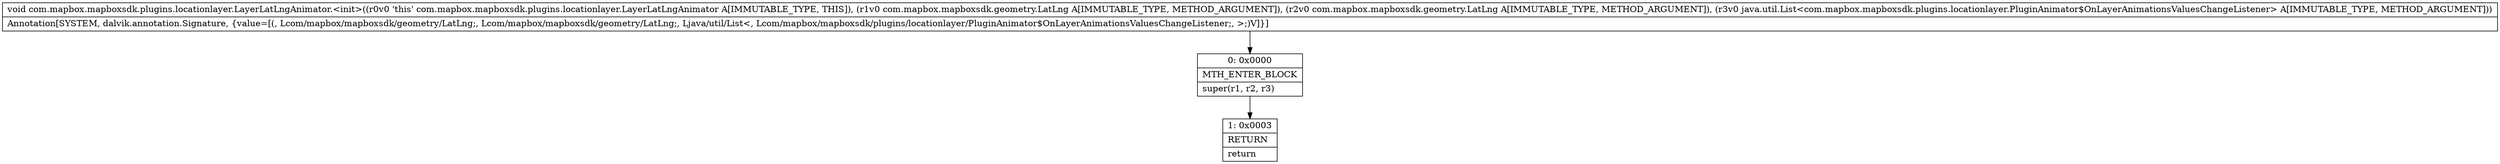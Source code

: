 digraph "CFG forcom.mapbox.mapboxsdk.plugins.locationlayer.LayerLatLngAnimator.\<init\>(Lcom\/mapbox\/mapboxsdk\/geometry\/LatLng;Lcom\/mapbox\/mapboxsdk\/geometry\/LatLng;Ljava\/util\/List;)V" {
Node_0 [shape=record,label="{0\:\ 0x0000|MTH_ENTER_BLOCK\l|super(r1, r2, r3)\l}"];
Node_1 [shape=record,label="{1\:\ 0x0003|RETURN\l|return\l}"];
MethodNode[shape=record,label="{void com.mapbox.mapboxsdk.plugins.locationlayer.LayerLatLngAnimator.\<init\>((r0v0 'this' com.mapbox.mapboxsdk.plugins.locationlayer.LayerLatLngAnimator A[IMMUTABLE_TYPE, THIS]), (r1v0 com.mapbox.mapboxsdk.geometry.LatLng A[IMMUTABLE_TYPE, METHOD_ARGUMENT]), (r2v0 com.mapbox.mapboxsdk.geometry.LatLng A[IMMUTABLE_TYPE, METHOD_ARGUMENT]), (r3v0 java.util.List\<com.mapbox.mapboxsdk.plugins.locationlayer.PluginAnimator$OnLayerAnimationsValuesChangeListener\> A[IMMUTABLE_TYPE, METHOD_ARGUMENT]))  | Annotation[SYSTEM, dalvik.annotation.Signature, \{value=[(, Lcom\/mapbox\/mapboxsdk\/geometry\/LatLng;, Lcom\/mapbox\/mapboxsdk\/geometry\/LatLng;, Ljava\/util\/List\<, Lcom\/mapbox\/mapboxsdk\/plugins\/locationlayer\/PluginAnimator$OnLayerAnimationsValuesChangeListener;, \>;)V]\}]\l}"];
MethodNode -> Node_0;
Node_0 -> Node_1;
}

